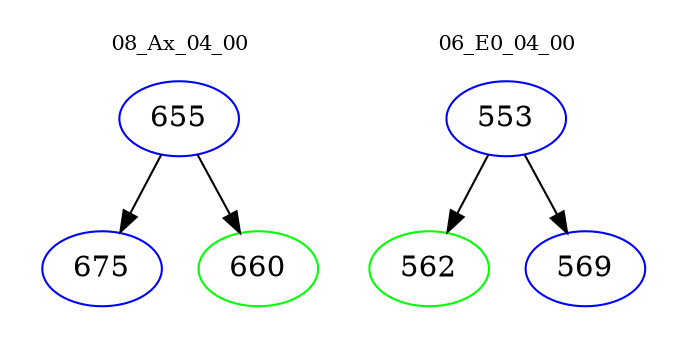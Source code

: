 digraph{
subgraph cluster_0 {
color = white
label = "08_Ax_04_00";
fontsize=10;
T0_655 [label="655", color="blue"]
T0_655 -> T0_675 [color="black"]
T0_675 [label="675", color="blue"]
T0_655 -> T0_660 [color="black"]
T0_660 [label="660", color="green"]
}
subgraph cluster_1 {
color = white
label = "06_E0_04_00";
fontsize=10;
T1_553 [label="553", color="blue"]
T1_553 -> T1_562 [color="black"]
T1_562 [label="562", color="green"]
T1_553 -> T1_569 [color="black"]
T1_569 [label="569", color="blue"]
}
}
